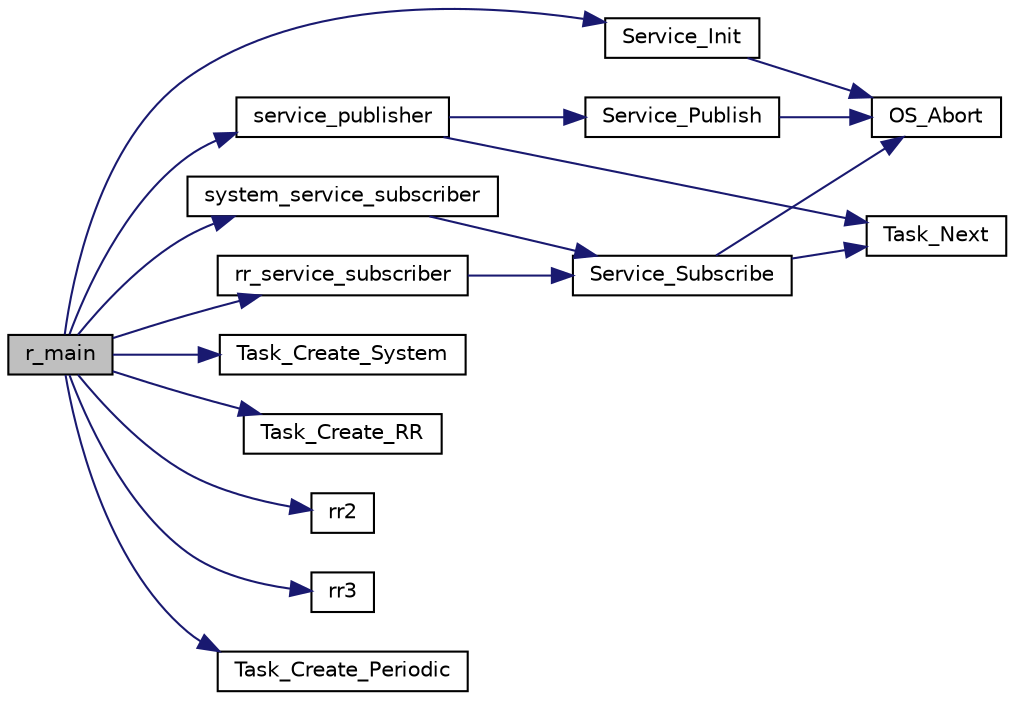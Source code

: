 digraph "r_main"
{
  edge [fontname="Helvetica",fontsize="10",labelfontname="Helvetica",labelfontsize="10"];
  node [fontname="Helvetica",fontsize="10",shape=record];
  rankdir="LR";
  Node1 [label="r_main",height=0.2,width=0.4,color="black", fillcolor="grey75", style="filled", fontcolor="black"];
  Node1 -> Node2 [color="midnightblue",fontsize="10",style="solid",fontname="Helvetica"];
  Node2 [label="Service_Init",height=0.2,width=0.4,color="black", fillcolor="white", style="filled",URL="$os_8c.html#a1b0393958dca633b459633385794d39b"];
  Node2 -> Node3 [color="midnightblue",fontsize="10",style="solid",fontname="Helvetica"];
  Node3 [label="OS_Abort",height=0.2,width=0.4,color="black", fillcolor="white", style="filled",URL="$os_8c.html#ab5747390a8be675282cb93e5198bd085",tooltip="Abort the execution of this RTOS due to an unrecoverable erorr. "];
  Node1 -> Node4 [color="midnightblue",fontsize="10",style="solid",fontname="Helvetica"];
  Node4 [label="Task_Create_System",height=0.2,width=0.4,color="black", fillcolor="white", style="filled",URL="$os_8c.html#a2dc6b10ee85f46900bc8ed99225f4425"];
  Node1 -> Node5 [color="midnightblue",fontsize="10",style="solid",fontname="Helvetica"];
  Node5 [label="system_service_subscriber",height=0.2,width=0.4,color="black", fillcolor="white", style="filled",URL="$test007__services_8c.html#adc7a3e97df9b4634e9b4317585626ccb"];
  Node5 -> Node6 [color="midnightblue",fontsize="10",style="solid",fontname="Helvetica"];
  Node6 [label="Service_Subscribe",height=0.2,width=0.4,color="black", fillcolor="white", style="filled",URL="$os_8c.html#aee597502c326bc9ca1faeaa422dbbbf8"];
  Node6 -> Node3 [color="midnightblue",fontsize="10",style="solid",fontname="Helvetica"];
  Node6 -> Node7 [color="midnightblue",fontsize="10",style="solid",fontname="Helvetica"];
  Node7 [label="Task_Next",height=0.2,width=0.4,color="black", fillcolor="white", style="filled",URL="$os_8c.html#a5a9b72d0dadaea32fec8d4ff1c0eafa4",tooltip="The calling task gives up its share of the processor voluntarily. "];
  Node1 -> Node8 [color="midnightblue",fontsize="10",style="solid",fontname="Helvetica"];
  Node8 [label="Task_Create_RR",height=0.2,width=0.4,color="black", fillcolor="white", style="filled",URL="$os_8c.html#abfffed5dc80a63a8436cc49d61e92cb7"];
  Node1 -> Node9 [color="midnightblue",fontsize="10",style="solid",fontname="Helvetica"];
  Node9 [label="rr_service_subscriber",height=0.2,width=0.4,color="black", fillcolor="white", style="filled",URL="$test007__services_8c.html#a37a52a2dd5db5daf08e206394cd17fed"];
  Node9 -> Node6 [color="midnightblue",fontsize="10",style="solid",fontname="Helvetica"];
  Node1 -> Node10 [color="midnightblue",fontsize="10",style="solid",fontname="Helvetica"];
  Node10 [label="rr2",height=0.2,width=0.4,color="black", fillcolor="white", style="filled",URL="$test007__services_8c.html#a5b8b38921fa8da4efffd3ef4c0a7061c"];
  Node1 -> Node11 [color="midnightblue",fontsize="10",style="solid",fontname="Helvetica"];
  Node11 [label="rr3",height=0.2,width=0.4,color="black", fillcolor="white", style="filled",URL="$test007__services_8c.html#ababce4602ee2211b5abcf8ce86a96158"];
  Node1 -> Node12 [color="midnightblue",fontsize="10",style="solid",fontname="Helvetica"];
  Node12 [label="Task_Create_Periodic",height=0.2,width=0.4,color="black", fillcolor="white", style="filled",URL="$os_8c.html#a369e92f3f8ffc2042e061bd2a64a0f8f"];
  Node1 -> Node13 [color="midnightblue",fontsize="10",style="solid",fontname="Helvetica"];
  Node13 [label="service_publisher",height=0.2,width=0.4,color="black", fillcolor="white", style="filled",URL="$test007__services_8c.html#a30289dbea7e06a8ee7ba7ec31e32e47a"];
  Node13 -> Node14 [color="midnightblue",fontsize="10",style="solid",fontname="Helvetica"];
  Node14 [label="Service_Publish",height=0.2,width=0.4,color="black", fillcolor="white", style="filled",URL="$os_8c.html#aaa4dbf5e4da2f0aba1fff3b057e79389"];
  Node14 -> Node3 [color="midnightblue",fontsize="10",style="solid",fontname="Helvetica"];
  Node13 -> Node7 [color="midnightblue",fontsize="10",style="solid",fontname="Helvetica"];
}
